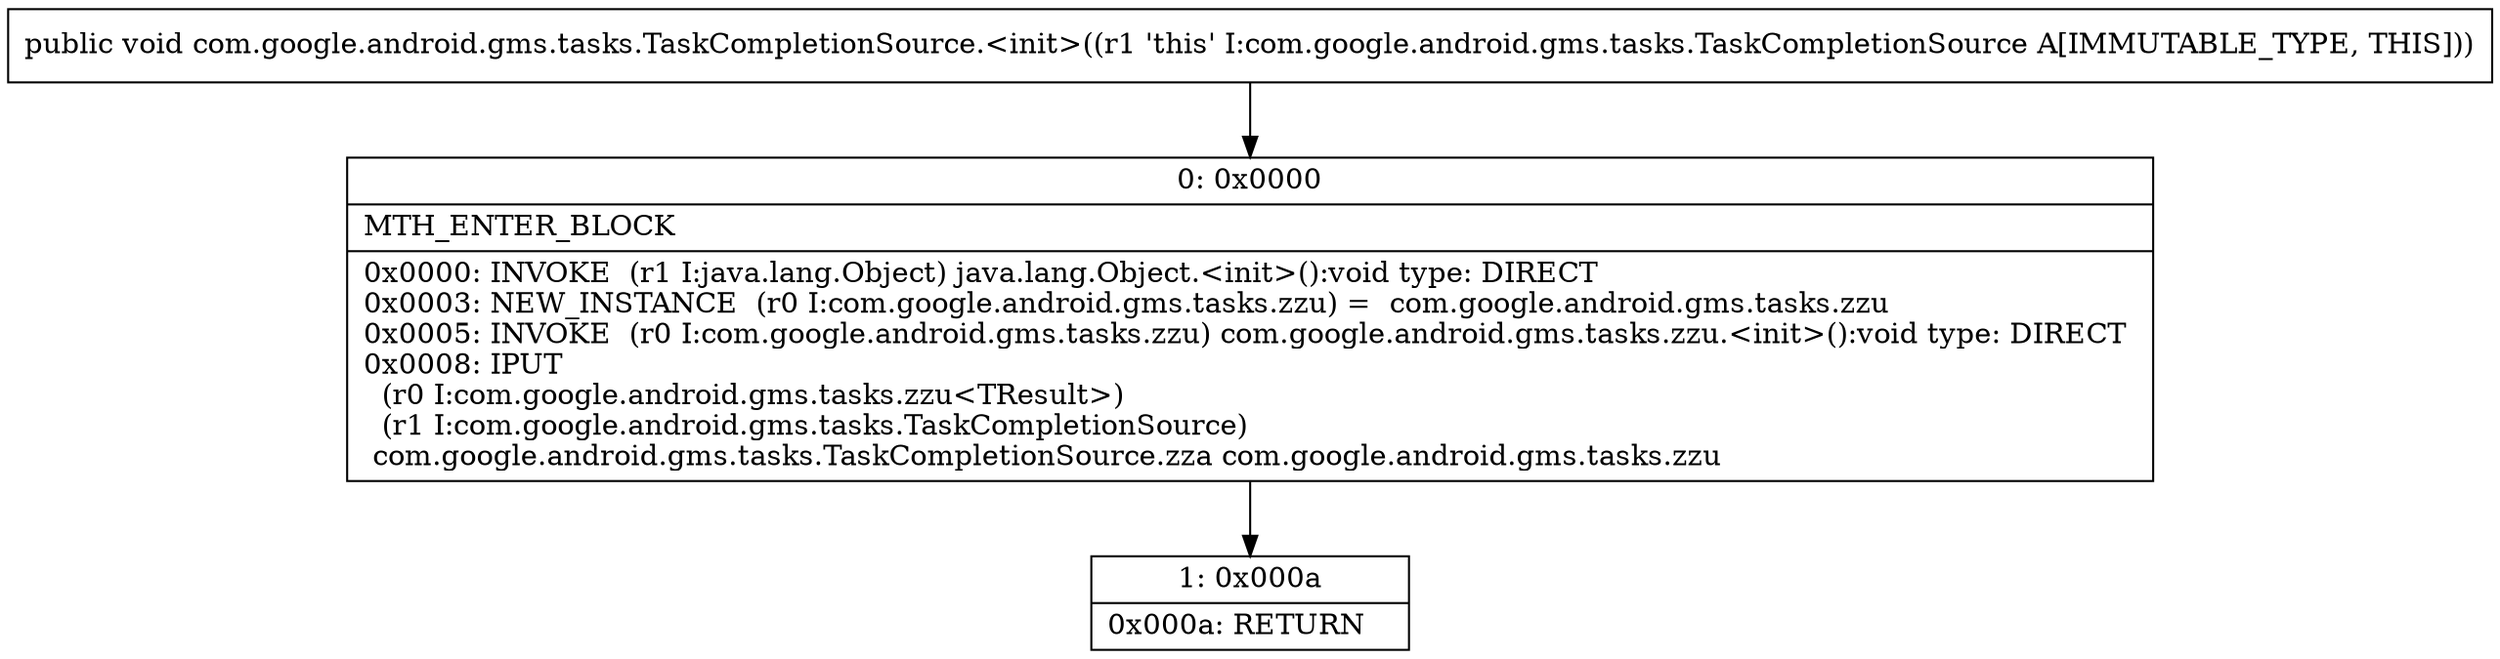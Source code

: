 digraph "CFG forcom.google.android.gms.tasks.TaskCompletionSource.\<init\>()V" {
Node_0 [shape=record,label="{0\:\ 0x0000|MTH_ENTER_BLOCK\l|0x0000: INVOKE  (r1 I:java.lang.Object) java.lang.Object.\<init\>():void type: DIRECT \l0x0003: NEW_INSTANCE  (r0 I:com.google.android.gms.tasks.zzu) =  com.google.android.gms.tasks.zzu \l0x0005: INVOKE  (r0 I:com.google.android.gms.tasks.zzu) com.google.android.gms.tasks.zzu.\<init\>():void type: DIRECT \l0x0008: IPUT  \l  (r0 I:com.google.android.gms.tasks.zzu\<TResult\>)\l  (r1 I:com.google.android.gms.tasks.TaskCompletionSource)\l com.google.android.gms.tasks.TaskCompletionSource.zza com.google.android.gms.tasks.zzu \l}"];
Node_1 [shape=record,label="{1\:\ 0x000a|0x000a: RETURN   \l}"];
MethodNode[shape=record,label="{public void com.google.android.gms.tasks.TaskCompletionSource.\<init\>((r1 'this' I:com.google.android.gms.tasks.TaskCompletionSource A[IMMUTABLE_TYPE, THIS])) }"];
MethodNode -> Node_0;
Node_0 -> Node_1;
}

